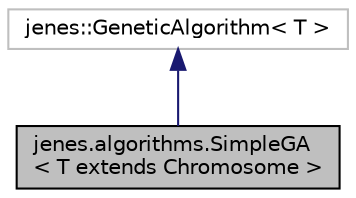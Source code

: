 digraph "jenes.algorithms.SimpleGA&lt; T extends Chromosome &gt;"
{
  edge [fontname="Helvetica",fontsize="10",labelfontname="Helvetica",labelfontsize="10"];
  node [fontname="Helvetica",fontsize="10",shape=record];
  Node1 [label="jenes.algorithms.SimpleGA\l\< T extends Chromosome \>",height=0.2,width=0.4,color="black", fillcolor="grey75", style="filled" fontcolor="black"];
  Node2 -> Node1 [dir="back",color="midnightblue",fontsize="10",style="solid",fontname="Helvetica"];
  Node2 [label="jenes::GeneticAlgorithm\< T \>",height=0.2,width=0.4,color="grey75", fillcolor="white", style="filled"];
}
